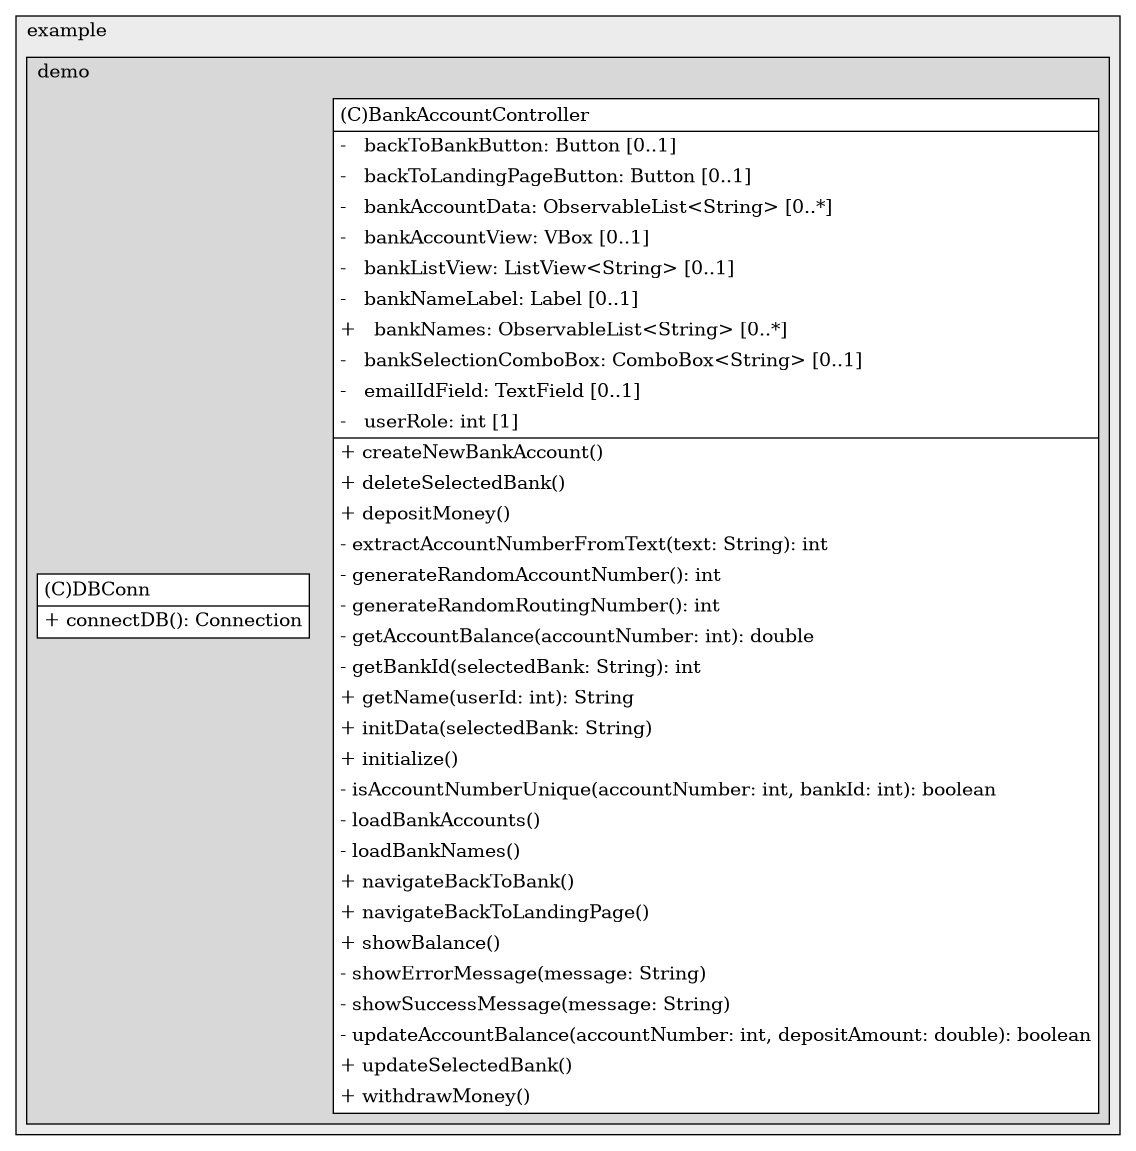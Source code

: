 @startuml

/' diagram meta data start
config=StructureConfiguration;
{
  "projectClassification": {
    "searchMode": "OpenProject", // OpenProject, AllProjects
    "includedProjects": "",
    "pathEndKeywords": "*.impl",
    "isClientPath": "",
    "isClientName": "",
    "isTestPath": "",
    "isTestName": "",
    "isMappingPath": "",
    "isMappingName": "",
    "isDataAccessPath": "",
    "isDataAccessName": "",
    "isDataStructurePath": "",
    "isDataStructureName": "",
    "isInterfaceStructuresPath": "",
    "isInterfaceStructuresName": "",
    "isEntryPointPath": "",
    "isEntryPointName": "",
    "treatFinalFieldsAsMandatory": false
  },
  "graphRestriction": {
    "classPackageExcludeFilter": "",
    "classPackageIncludeFilter": "",
    "classNameExcludeFilter": "",
    "classNameIncludeFilter": "",
    "methodNameExcludeFilter": "",
    "methodNameIncludeFilter": "",
    "removeByInheritance": "", // inheritance/annotation based filtering is done in a second step
    "removeByAnnotation": "",
    "removeByClassPackage": "", // cleanup the graph after inheritance/annotation based filtering is done
    "removeByClassName": "",
    "cutMappings": false,
    "cutEnum": true,
    "cutTests": true,
    "cutClient": true,
    "cutDataAccess": false,
    "cutInterfaceStructures": false,
    "cutDataStructures": false,
    "cutGetterAndSetter": true,
    "cutConstructors": true
  },
  "graphTraversal": {
    "forwardDepth": 6,
    "backwardDepth": 6,
    "classPackageExcludeFilter": "",
    "classPackageIncludeFilter": "",
    "classNameExcludeFilter": "",
    "classNameIncludeFilter": "",
    "methodNameExcludeFilter": "",
    "methodNameIncludeFilter": "",
    "hideMappings": false,
    "hideDataStructures": false,
    "hidePrivateMethods": true,
    "hideInterfaceCalls": true, // indirection: implementation -> interface (is hidden) -> implementation
    "onlyShowApplicationEntryPoints": false, // root node is included
    "useMethodCallsForStructureDiagram": "ForwardOnly" // ForwardOnly, BothDirections, No
  },
  "details": {
    "aggregation": "GroupByClass", // ByClass, GroupByClass, None
    "showClassGenericTypes": true,
    "showMethods": true,
    "showMethodParameterNames": true,
    "showMethodParameterTypes": true,
    "showMethodReturnType": true,
    "showPackageLevels": 2,
    "showDetailedClassStructure": true
  },
  "rootClass": "com.example.demo.BankAccountController",
  "extensionCallbackMethod": "" // qualified.class.name#methodName - signature: public static String method(String)
}
diagram meta data end '/



digraph g {
    rankdir="TB"
    splines=polyline
    

'nodes 
subgraph cluster_1322970774 { 
   	label=example
	labeljust=l
	fillcolor="#ececec"
	style=filled
   
   subgraph cluster_134842393 { 
   	label=demo
	labeljust=l
	fillcolor="#d8d8d8"
	style=filled
   
   BankAccountController813456180[
	label=<<TABLE BORDER="1" CELLBORDER="0" CELLPADDING="4" CELLSPACING="0">
<TR><TD ALIGN="LEFT" >(C)BankAccountController</TD></TR>
<HR/>
<TR><TD ALIGN="LEFT" >-   backToBankButton: Button [0..1]</TD></TR>
<TR><TD ALIGN="LEFT" >-   backToLandingPageButton: Button [0..1]</TD></TR>
<TR><TD ALIGN="LEFT" >-   bankAccountData: ObservableList&lt;String&gt; [0..*]</TD></TR>
<TR><TD ALIGN="LEFT" >-   bankAccountView: VBox [0..1]</TD></TR>
<TR><TD ALIGN="LEFT" >-   bankListView: ListView&lt;String&gt; [0..1]</TD></TR>
<TR><TD ALIGN="LEFT" >-   bankNameLabel: Label [0..1]</TD></TR>
<TR><TD ALIGN="LEFT" >+   bankNames: ObservableList&lt;String&gt; [0..*]</TD></TR>
<TR><TD ALIGN="LEFT" >-   bankSelectionComboBox: ComboBox&lt;String&gt; [0..1]</TD></TR>
<TR><TD ALIGN="LEFT" >-   emailIdField: TextField [0..1]</TD></TR>
<TR><TD ALIGN="LEFT" >-   userRole: int [1]</TD></TR>
<HR/>
<TR><TD ALIGN="LEFT" >+ createNewBankAccount()</TD></TR>
<TR><TD ALIGN="LEFT" >+ deleteSelectedBank()</TD></TR>
<TR><TD ALIGN="LEFT" >+ depositMoney()</TD></TR>
<TR><TD ALIGN="LEFT" >- extractAccountNumberFromText(text: String): int</TD></TR>
<TR><TD ALIGN="LEFT" >- generateRandomAccountNumber(): int</TD></TR>
<TR><TD ALIGN="LEFT" >- generateRandomRoutingNumber(): int</TD></TR>
<TR><TD ALIGN="LEFT" >- getAccountBalance(accountNumber: int): double</TD></TR>
<TR><TD ALIGN="LEFT" >- getBankId(selectedBank: String): int</TD></TR>
<TR><TD ALIGN="LEFT" >+ getName(userId: int): String</TD></TR>
<TR><TD ALIGN="LEFT" >+ initData(selectedBank: String)</TD></TR>
<TR><TD ALIGN="LEFT" >+ initialize()</TD></TR>
<TR><TD ALIGN="LEFT" >- isAccountNumberUnique(accountNumber: int, bankId: int): boolean</TD></TR>
<TR><TD ALIGN="LEFT" >- loadBankAccounts()</TD></TR>
<TR><TD ALIGN="LEFT" >- loadBankNames()</TD></TR>
<TR><TD ALIGN="LEFT" >+ navigateBackToBank()</TD></TR>
<TR><TD ALIGN="LEFT" >+ navigateBackToLandingPage()</TD></TR>
<TR><TD ALIGN="LEFT" >+ showBalance()</TD></TR>
<TR><TD ALIGN="LEFT" >- showErrorMessage(message: String)</TD></TR>
<TR><TD ALIGN="LEFT" >- showSuccessMessage(message: String)</TD></TR>
<TR><TD ALIGN="LEFT" >- updateAccountBalance(accountNumber: int, depositAmount: double): boolean</TD></TR>
<TR><TD ALIGN="LEFT" >+ updateSelectedBank()</TD></TR>
<TR><TD ALIGN="LEFT" >+ withdrawMoney()</TD></TR>
</TABLE>>
	style=filled
	margin=0
	shape=plaintext
	fillcolor="#FFFFFF"
];

DBConn813456180[
	label=<<TABLE BORDER="1" CELLBORDER="0" CELLPADDING="4" CELLSPACING="0">
<TR><TD ALIGN="LEFT" >(C)DBConn</TD></TR>
<HR/>
<TR><TD ALIGN="LEFT" >+ connectDB(): Connection</TD></TR>
</TABLE>>
	style=filled
	margin=0
	shape=plaintext
	fillcolor="#FFFFFF"
];
} 
} 

'edges    

    
}
@enduml